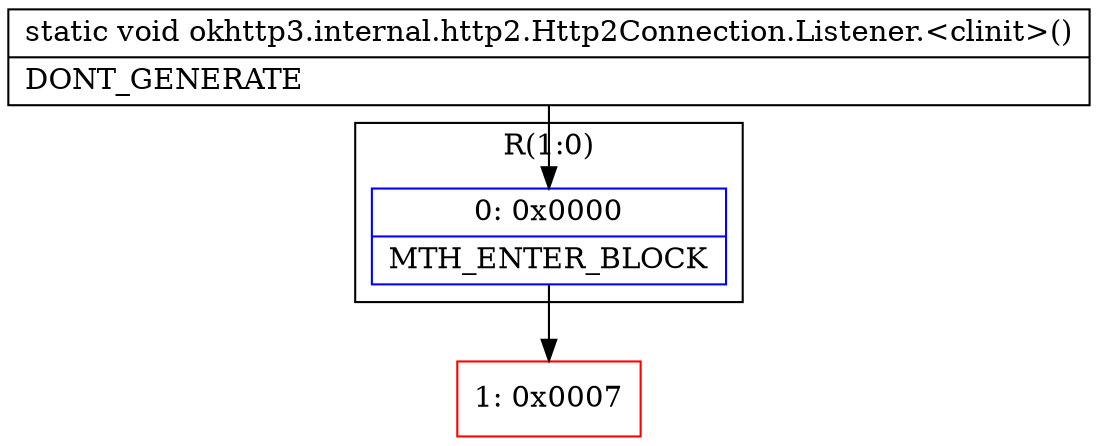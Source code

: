 digraph "CFG forokhttp3.internal.http2.Http2Connection.Listener.\<clinit\>()V" {
subgraph cluster_Region_948039820 {
label = "R(1:0)";
node [shape=record,color=blue];
Node_0 [shape=record,label="{0\:\ 0x0000|MTH_ENTER_BLOCK\l}"];
}
Node_1 [shape=record,color=red,label="{1\:\ 0x0007}"];
MethodNode[shape=record,label="{static void okhttp3.internal.http2.Http2Connection.Listener.\<clinit\>()  | DONT_GENERATE\l}"];
MethodNode -> Node_0;
Node_0 -> Node_1;
}

